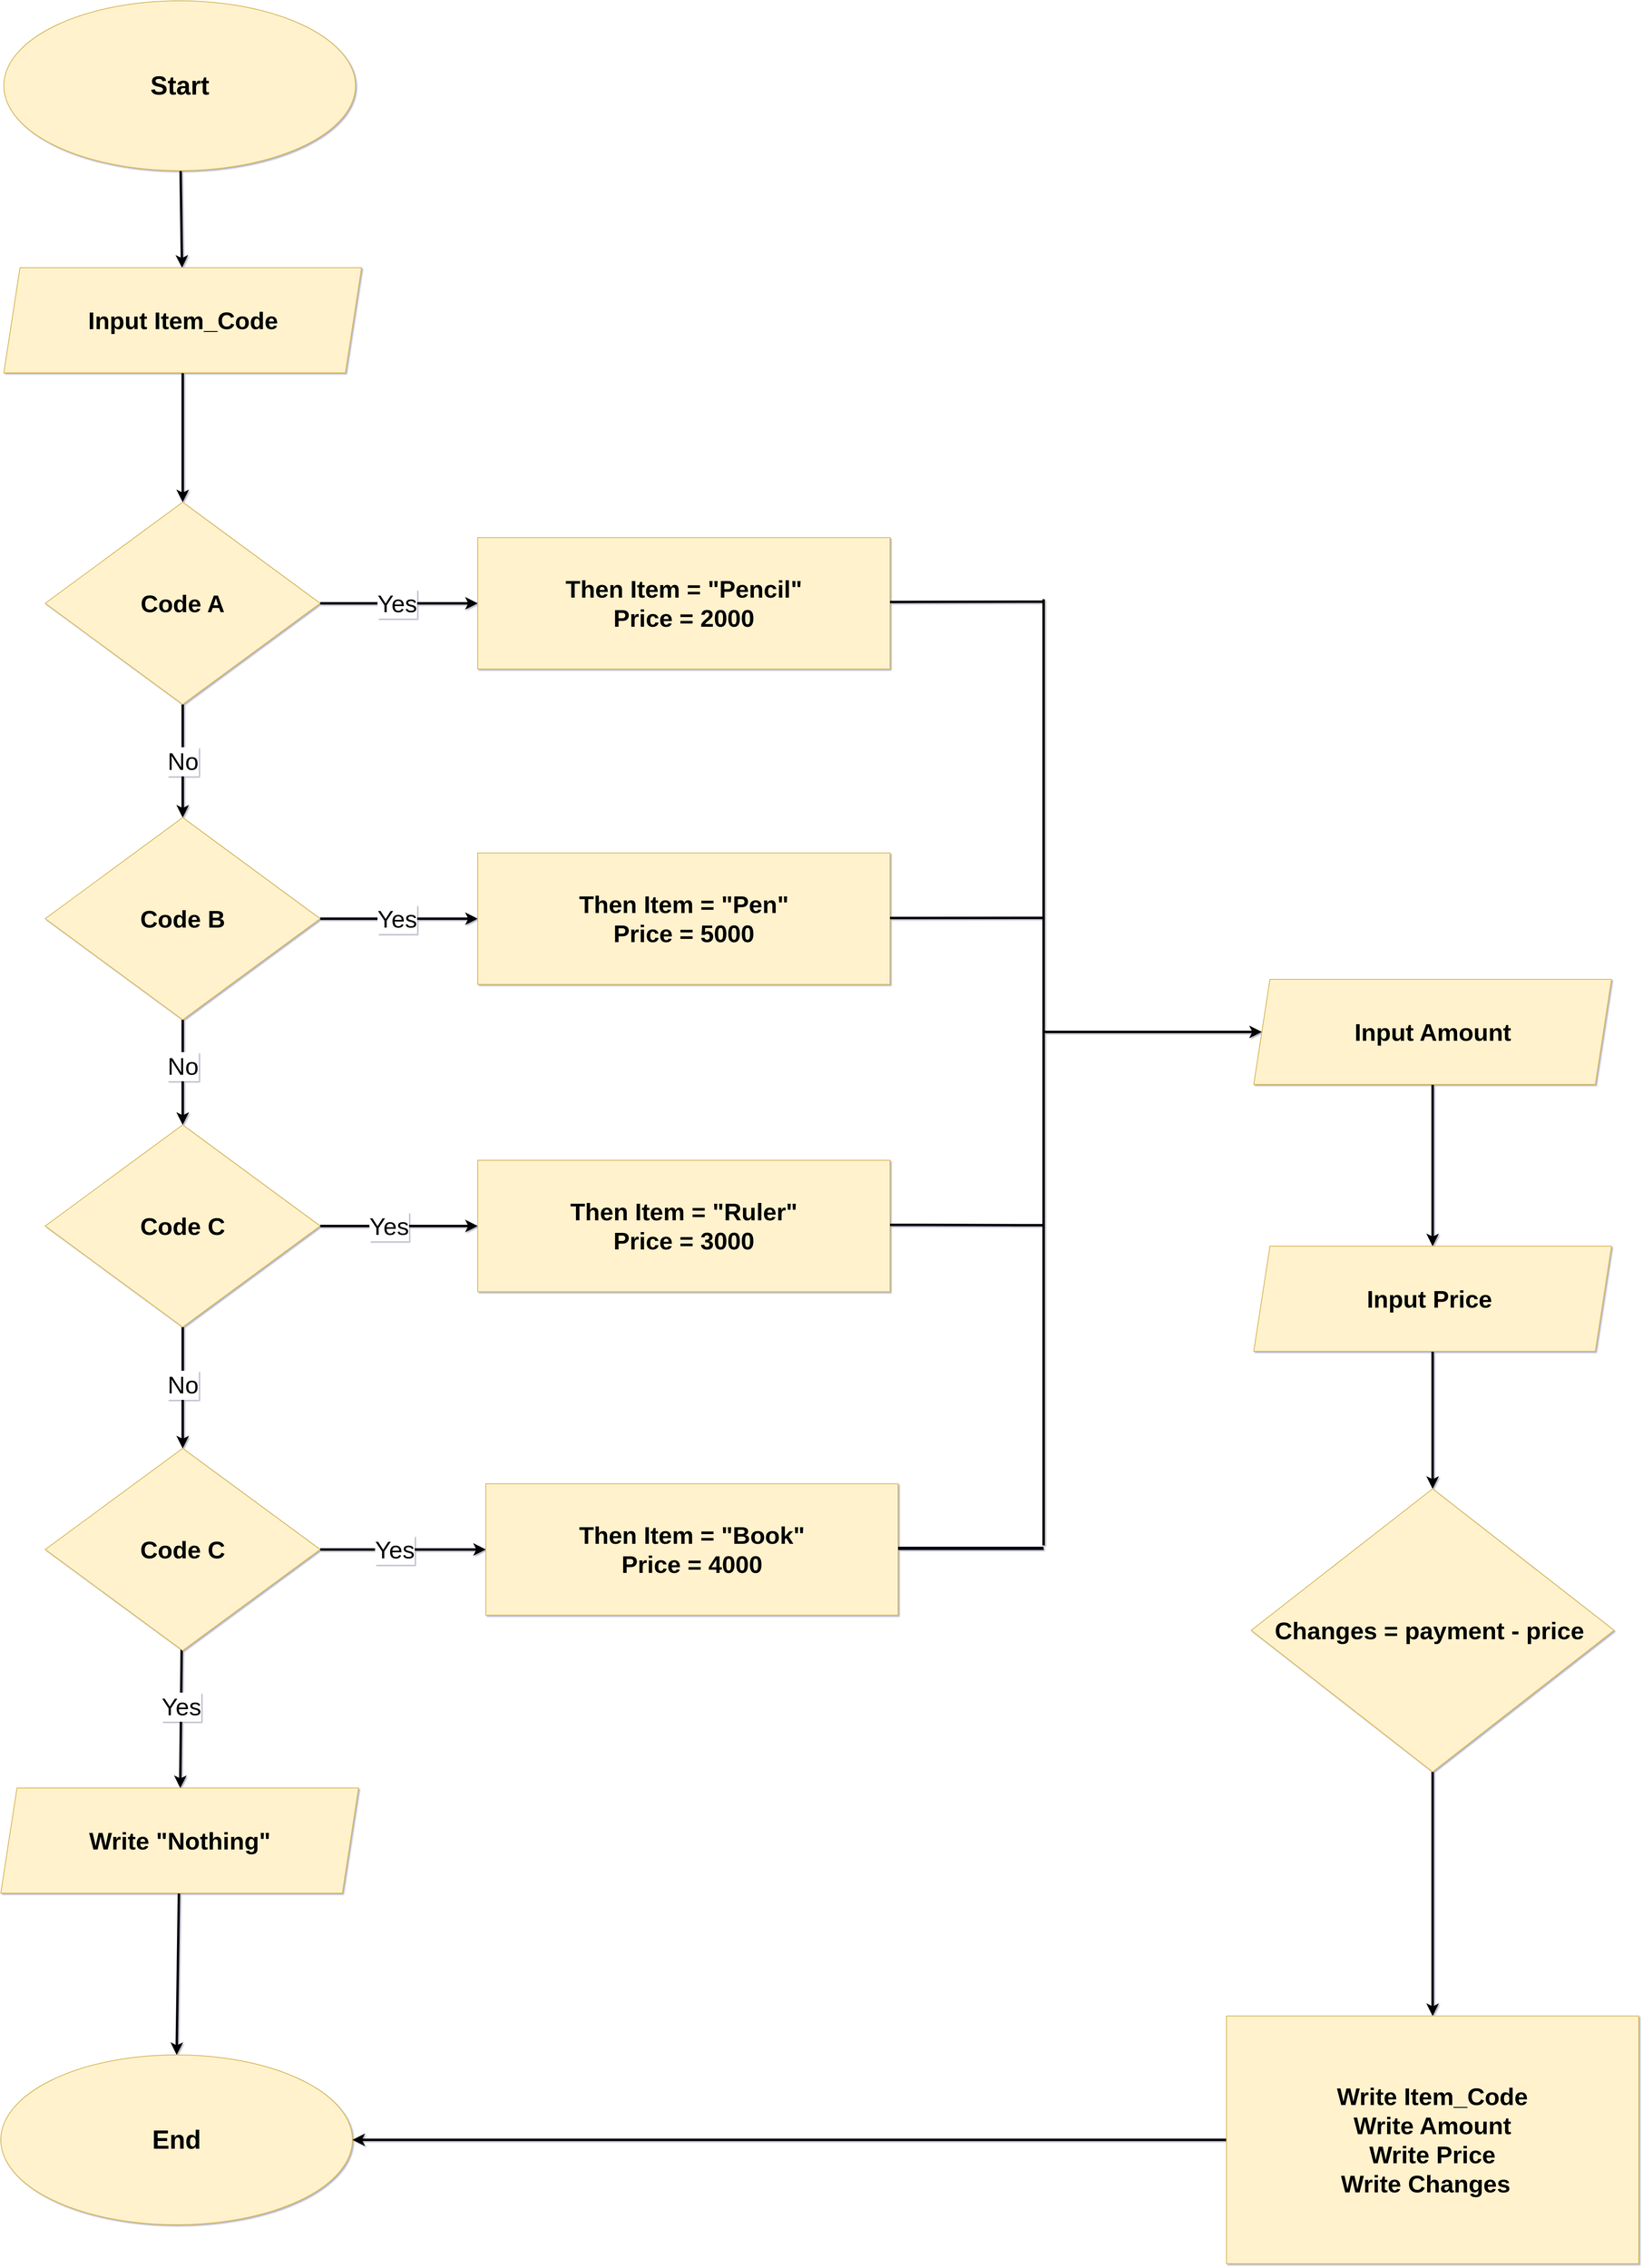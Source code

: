 <mxfile>
    <diagram id="Pc_PVZvmUNEBchvGCmNS" name="Page-1">
        <mxGraphModel dx="6438" dy="1220" grid="1" gridSize="10" guides="1" tooltips="1" connect="1" arrows="1" fold="1" page="1" pageScale="1" pageWidth="2339" pageHeight="3300" math="0" shadow="1">
            <root>
                <mxCell id="0"/>
                <mxCell id="1" parent="0"/>
                <mxCell id="5" value="" style="edgeStyle=none;html=1;strokeWidth=3;" edge="1" parent="1" source="3" target="4">
                    <mxGeometry relative="1" as="geometry"/>
                </mxCell>
                <mxCell id="3" value="&lt;font style=&quot;font-size: 32px&quot;&gt;&lt;b&gt;Start&lt;/b&gt;&lt;/font&gt;" style="ellipse;whiteSpace=wrap;html=1;fillColor=#fff2cc;strokeColor=#d6b656;" vertex="1" parent="1">
                    <mxGeometry x="-4526.25" y="290" width="435" height="210" as="geometry"/>
                </mxCell>
                <mxCell id="8" style="edgeStyle=none;html=1;fontSize=30;strokeWidth=3;" edge="1" parent="1" source="4" target="7">
                    <mxGeometry relative="1" as="geometry"/>
                </mxCell>
                <mxCell id="4" value="&lt;font style=&quot;font-size: 30px&quot;&gt;&lt;b&gt;Input Item_Code&lt;/b&gt;&lt;/font&gt;" style="shape=parallelogram;perimeter=parallelogramPerimeter;whiteSpace=wrap;html=1;fixedSize=1;fillColor=#fff2cc;strokeColor=#d6b656;" vertex="1" parent="1">
                    <mxGeometry x="-4526.25" y="620" width="442.5" height="130" as="geometry"/>
                </mxCell>
                <mxCell id="11" style="edgeStyle=none;html=1;entryX=0.5;entryY=0;entryDx=0;entryDy=0;fontSize=30;strokeWidth=3;" edge="1" parent="1" source="7" target="10">
                    <mxGeometry relative="1" as="geometry"/>
                </mxCell>
                <mxCell id="48" value="No" style="edgeLabel;html=1;align=center;verticalAlign=middle;resizable=0;points=[];fontSize=30;" vertex="1" connectable="0" parent="11">
                    <mxGeometry x="-0.268" y="1" relative="1" as="geometry">
                        <mxPoint x="-1" y="19" as="offset"/>
                    </mxGeometry>
                </mxCell>
                <mxCell id="21" style="edgeStyle=none;html=1;entryX=0;entryY=0.5;entryDx=0;entryDy=0;fontSize=30;strokeWidth=3;" edge="1" parent="1" source="7" target="20">
                    <mxGeometry relative="1" as="geometry"/>
                </mxCell>
                <mxCell id="44" value="Yes" style="edgeLabel;html=1;align=center;verticalAlign=middle;resizable=0;points=[];fontSize=30;" vertex="1" connectable="0" parent="21">
                    <mxGeometry x="0.417" y="-2" relative="1" as="geometry">
                        <mxPoint x="-43" y="-2" as="offset"/>
                    </mxGeometry>
                </mxCell>
                <mxCell id="7" value="&lt;b&gt;Code A&lt;/b&gt;" style="rhombus;whiteSpace=wrap;html=1;fontSize=30;fillColor=#fff2cc;strokeColor=#d6b656;" vertex="1" parent="1">
                    <mxGeometry x="-4475" y="910" width="340" height="250" as="geometry"/>
                </mxCell>
                <mxCell id="13" style="edgeStyle=none;html=1;fontSize=30;strokeWidth=3;" edge="1" parent="1" source="10" target="12">
                    <mxGeometry relative="1" as="geometry"/>
                </mxCell>
                <mxCell id="49" value="No" style="edgeLabel;html=1;align=center;verticalAlign=middle;resizable=0;points=[];fontSize=30;" vertex="1" connectable="0" parent="13">
                    <mxGeometry x="-0.131" y="-1" relative="1" as="geometry">
                        <mxPoint x="1" as="offset"/>
                    </mxGeometry>
                </mxCell>
                <mxCell id="23" style="edgeStyle=none;html=1;entryX=0;entryY=0.5;entryDx=0;entryDy=0;fontSize=30;strokeWidth=3;" edge="1" parent="1" source="10" target="22">
                    <mxGeometry relative="1" as="geometry"/>
                </mxCell>
                <mxCell id="45" value="Yes" style="edgeLabel;html=1;align=center;verticalAlign=middle;resizable=0;points=[];fontSize=30;" vertex="1" connectable="0" parent="23">
                    <mxGeometry x="0.305" y="-1" relative="1" as="geometry">
                        <mxPoint x="-32" y="-1" as="offset"/>
                    </mxGeometry>
                </mxCell>
                <mxCell id="10" value="&lt;b&gt;Code B&lt;/b&gt;" style="rhombus;whiteSpace=wrap;html=1;fontSize=30;fillColor=#fff2cc;strokeColor=#d6b656;" vertex="1" parent="1">
                    <mxGeometry x="-4475" y="1300" width="340" height="250" as="geometry"/>
                </mxCell>
                <mxCell id="15" style="edgeStyle=none;html=1;entryX=0.5;entryY=0;entryDx=0;entryDy=0;fontSize=30;strokeWidth=3;" edge="1" parent="1" source="12" target="14">
                    <mxGeometry relative="1" as="geometry">
                        <Array as="points">
                            <mxPoint x="-4305" y="2000"/>
                        </Array>
                    </mxGeometry>
                </mxCell>
                <mxCell id="50" value="No" style="edgeLabel;html=1;align=center;verticalAlign=middle;resizable=0;points=[];fontSize=30;" vertex="1" connectable="0" parent="15">
                    <mxGeometry x="0.152" y="3" relative="1" as="geometry">
                        <mxPoint x="-3" y="-16" as="offset"/>
                    </mxGeometry>
                </mxCell>
                <mxCell id="25" style="edgeStyle=none;html=1;entryX=0;entryY=0.5;entryDx=0;entryDy=0;fontSize=30;strokeWidth=3;" edge="1" parent="1" source="12" target="24">
                    <mxGeometry relative="1" as="geometry"/>
                </mxCell>
                <mxCell id="46" value="Yes" style="edgeLabel;html=1;align=center;verticalAlign=middle;resizable=0;points=[];fontSize=30;" vertex="1" connectable="0" parent="25">
                    <mxGeometry x="0.271" y="5" relative="1" as="geometry">
                        <mxPoint x="-39" y="5" as="offset"/>
                    </mxGeometry>
                </mxCell>
                <mxCell id="12" value="&lt;b&gt;Code C&lt;/b&gt;" style="rhombus;whiteSpace=wrap;html=1;fontSize=30;fillColor=#fff2cc;strokeColor=#d6b656;" vertex="1" parent="1">
                    <mxGeometry x="-4475" y="1680" width="340" height="250" as="geometry"/>
                </mxCell>
                <mxCell id="17" style="edgeStyle=none;html=1;fontSize=30;strokeWidth=3;" edge="1" parent="1" source="14" target="16">
                    <mxGeometry relative="1" as="geometry"/>
                </mxCell>
                <mxCell id="51" value="Yes" style="edgeLabel;html=1;align=center;verticalAlign=middle;resizable=0;points=[];fontSize=30;" vertex="1" connectable="0" parent="17">
                    <mxGeometry x="-0.186" relative="1" as="geometry">
                        <mxPoint as="offset"/>
                    </mxGeometry>
                </mxCell>
                <mxCell id="27" style="edgeStyle=none;html=1;fontSize=30;strokeWidth=3;" edge="1" parent="1" source="14" target="26">
                    <mxGeometry relative="1" as="geometry"/>
                </mxCell>
                <mxCell id="47" value="Yes" style="edgeLabel;html=1;align=center;verticalAlign=middle;resizable=0;points=[];fontSize=30;" vertex="1" connectable="0" parent="27">
                    <mxGeometry x="-0.106" relative="1" as="geometry">
                        <mxPoint as="offset"/>
                    </mxGeometry>
                </mxCell>
                <mxCell id="14" value="&lt;b&gt;Code C&lt;/b&gt;" style="rhombus;whiteSpace=wrap;html=1;fontSize=30;fillColor=#fff2cc;strokeColor=#d6b656;" vertex="1" parent="1">
                    <mxGeometry x="-4475" y="2080" width="340" height="250" as="geometry"/>
                </mxCell>
                <mxCell id="19" style="edgeStyle=none;html=1;entryX=0.5;entryY=0;entryDx=0;entryDy=0;fontSize=30;strokeWidth=3;" edge="1" parent="1" source="16" target="18">
                    <mxGeometry relative="1" as="geometry"/>
                </mxCell>
                <mxCell id="16" value="&lt;font style=&quot;font-size: 30px&quot;&gt;&lt;b&gt;Write &quot;Nothing&quot;&lt;/b&gt;&lt;/font&gt;" style="shape=parallelogram;perimeter=parallelogramPerimeter;whiteSpace=wrap;html=1;fixedSize=1;fillColor=#fff2cc;strokeColor=#d6b656;" vertex="1" parent="1">
                    <mxGeometry x="-4530" y="2500" width="442.5" height="130" as="geometry"/>
                </mxCell>
                <mxCell id="18" value="&lt;font style=&quot;font-size: 32px&quot;&gt;&lt;b&gt;End&lt;/b&gt;&lt;/font&gt;" style="ellipse;whiteSpace=wrap;html=1;fillColor=#fff2cc;strokeColor=#d6b656;" vertex="1" parent="1">
                    <mxGeometry x="-4530" y="2830" width="435" height="210" as="geometry"/>
                </mxCell>
                <mxCell id="20" value="&lt;b&gt;Then Item = &quot;Pencil&quot;&lt;br&gt;Price = 2000&lt;/b&gt;" style="rounded=0;whiteSpace=wrap;html=1;fontSize=30;fillColor=#fff2cc;strokeColor=#d6b656;" vertex="1" parent="1">
                    <mxGeometry x="-3940" y="953.75" width="510" height="162.5" as="geometry"/>
                </mxCell>
                <mxCell id="22" value="&lt;b&gt;Then Item = &quot;Pen&quot;&lt;br&gt;Price = 5000&lt;/b&gt;" style="rounded=0;whiteSpace=wrap;html=1;fontSize=30;fillColor=#fff2cc;strokeColor=#d6b656;" vertex="1" parent="1">
                    <mxGeometry x="-3940" y="1343.75" width="510" height="162.5" as="geometry"/>
                </mxCell>
                <mxCell id="24" value="&lt;b&gt;Then Item = &quot;Ruler&quot;&lt;br&gt;Price = 3000&lt;/b&gt;" style="rounded=0;whiteSpace=wrap;html=1;fontSize=30;fillColor=#fff2cc;strokeColor=#d6b656;" vertex="1" parent="1">
                    <mxGeometry x="-3940" y="1723.75" width="510" height="162.5" as="geometry"/>
                </mxCell>
                <mxCell id="26" value="&lt;b&gt;Then Item = &quot;Book&quot;&lt;br&gt;Price = 4000&lt;/b&gt;" style="rounded=0;whiteSpace=wrap;html=1;fontSize=30;fillColor=#fff2cc;strokeColor=#d6b656;" vertex="1" parent="1">
                    <mxGeometry x="-3930" y="2123.75" width="510" height="162.5" as="geometry"/>
                </mxCell>
                <mxCell id="29" value="" style="endArrow=none;html=1;fontSize=30;strokeWidth=3;" edge="1" parent="1">
                    <mxGeometry width="50" height="50" relative="1" as="geometry">
                        <mxPoint x="-3430" y="1033.33" as="sourcePoint"/>
                        <mxPoint x="-3240" y="1033" as="targetPoint"/>
                    </mxGeometry>
                </mxCell>
                <mxCell id="30" value="" style="endArrow=none;html=1;fontSize=30;strokeWidth=3;" edge="1" parent="1">
                    <mxGeometry width="50" height="50" relative="1" as="geometry">
                        <mxPoint x="-3430" y="1424.17" as="sourcePoint"/>
                        <mxPoint x="-3240" y="1424" as="targetPoint"/>
                    </mxGeometry>
                </mxCell>
                <mxCell id="31" value="" style="endArrow=none;html=1;fontSize=30;strokeWidth=3;" edge="1" parent="1">
                    <mxGeometry width="50" height="50" relative="1" as="geometry">
                        <mxPoint x="-3430" y="1803.57" as="sourcePoint"/>
                        <mxPoint x="-3240" y="1804" as="targetPoint"/>
                    </mxGeometry>
                </mxCell>
                <mxCell id="32" value="" style="endArrow=none;html=1;fontSize=30;strokeWidth=4;" edge="1" parent="1">
                    <mxGeometry width="50" height="50" relative="1" as="geometry">
                        <mxPoint x="-3420" y="2203.57" as="sourcePoint"/>
                        <mxPoint x="-3240" y="2203.57" as="targetPoint"/>
                    </mxGeometry>
                </mxCell>
                <mxCell id="33" value="" style="endArrow=none;html=1;fontSize=30;strokeWidth=3;" edge="1" parent="1">
                    <mxGeometry width="50" height="50" relative="1" as="geometry">
                        <mxPoint x="-3240" y="2200" as="sourcePoint"/>
                        <mxPoint x="-3240" y="1030" as="targetPoint"/>
                    </mxGeometry>
                </mxCell>
                <mxCell id="40" style="edgeStyle=none;html=1;fontSize=30;strokeWidth=3;" edge="1" parent="1" source="35" target="36">
                    <mxGeometry relative="1" as="geometry"/>
                </mxCell>
                <mxCell id="35" value="&lt;font style=&quot;font-size: 30px&quot;&gt;&lt;b&gt;Input Amount&lt;/b&gt;&lt;/font&gt;" style="shape=parallelogram;perimeter=parallelogramPerimeter;whiteSpace=wrap;html=1;fixedSize=1;fillColor=#fff2cc;strokeColor=#d6b656;" vertex="1" parent="1">
                    <mxGeometry x="-2980" y="1500" width="442.5" height="130" as="geometry"/>
                </mxCell>
                <mxCell id="41" style="edgeStyle=none;html=1;fontSize=30;strokeWidth=3;" edge="1" parent="1" source="36" target="37">
                    <mxGeometry relative="1" as="geometry"/>
                </mxCell>
                <mxCell id="36" value="&lt;font style=&quot;font-size: 30px&quot;&gt;&lt;b&gt;Input Price&amp;nbsp;&lt;/b&gt;&lt;/font&gt;" style="shape=parallelogram;perimeter=parallelogramPerimeter;whiteSpace=wrap;html=1;fixedSize=1;fillColor=#fff2cc;strokeColor=#d6b656;" vertex="1" parent="1">
                    <mxGeometry x="-2980" y="1830" width="442.5" height="130" as="geometry"/>
                </mxCell>
                <mxCell id="42" style="edgeStyle=none;html=1;fontSize=30;strokeWidth=3;" edge="1" parent="1" source="37" target="38">
                    <mxGeometry relative="1" as="geometry"/>
                </mxCell>
                <mxCell id="37" value="&lt;b&gt;Changes = payment - price&amp;nbsp;&lt;/b&gt;" style="rhombus;whiteSpace=wrap;html=1;fontSize=30;fillColor=#fff2cc;strokeColor=#d6b656;" vertex="1" parent="1">
                    <mxGeometry x="-2983.12" y="2130" width="448.75" height="350" as="geometry"/>
                </mxCell>
                <mxCell id="43" style="edgeStyle=none;html=1;fontSize=30;strokeWidth=3;" edge="1" parent="1" source="38" target="18">
                    <mxGeometry relative="1" as="geometry"/>
                </mxCell>
                <mxCell id="38" value="&lt;b&gt;Write Item_Code&lt;br&gt;Write Amount&lt;br&gt;Write Price&lt;br&gt;Write Changes&amp;nbsp;&amp;nbsp;&lt;br&gt;&lt;/b&gt;" style="rounded=0;whiteSpace=wrap;html=1;fontSize=30;fillColor=#fff2cc;strokeColor=#d6b656;" vertex="1" parent="1">
                    <mxGeometry x="-3013.75" y="2781.88" width="510" height="306.25" as="geometry"/>
                </mxCell>
                <mxCell id="39" value="" style="endArrow=classic;html=1;fontSize=30;strokeWidth=3;entryX=0;entryY=0.5;entryDx=0;entryDy=0;" edge="1" parent="1" target="35">
                    <mxGeometry width="50" height="50" relative="1" as="geometry">
                        <mxPoint x="-3240" y="1565" as="sourcePoint"/>
                        <mxPoint x="-3310" y="1500" as="targetPoint"/>
                    </mxGeometry>
                </mxCell>
            </root>
        </mxGraphModel>
    </diagram>
</mxfile>